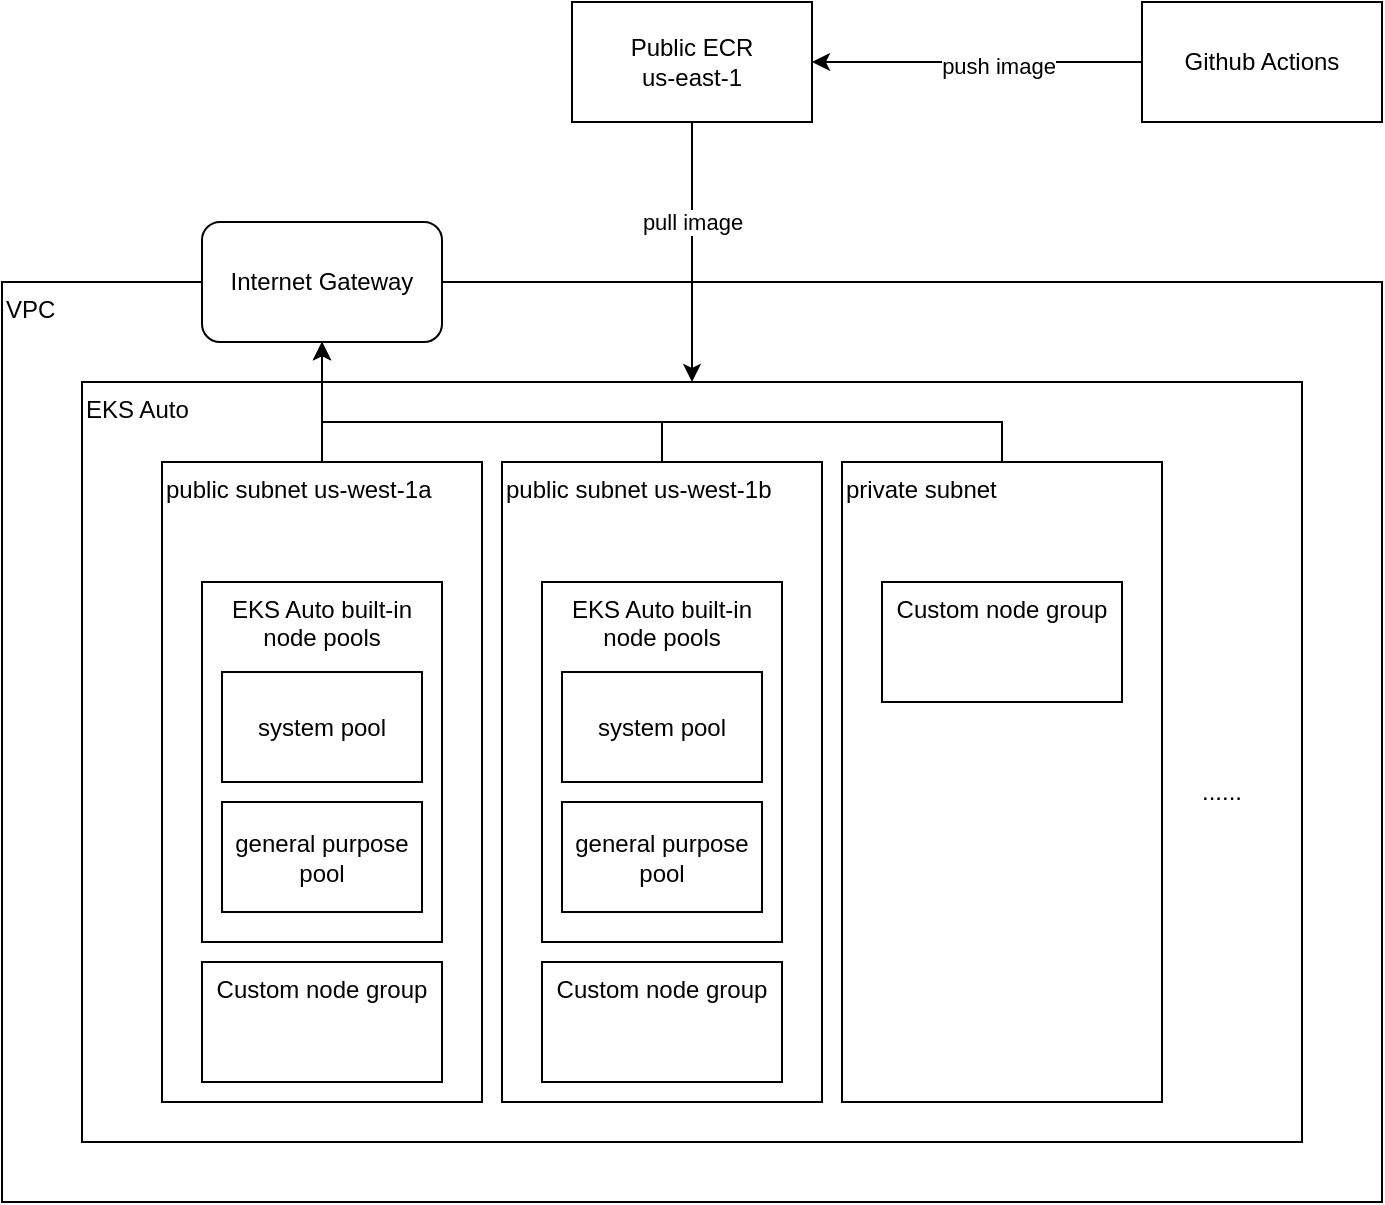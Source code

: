 <mxfile version="24.2.2" type="device">
  <diagram name="Page-1" id="sav9OWvjPNM8bZPecAnb">
    <mxGraphModel dx="1434" dy="785" grid="1" gridSize="10" guides="1" tooltips="1" connect="1" arrows="1" fold="1" page="1" pageScale="1" pageWidth="1100" pageHeight="850" math="0" shadow="0">
      <root>
        <mxCell id="0" />
        <mxCell id="1" parent="0" />
        <mxCell id="fUbf4jdWngs2MHz5qSle-2" value="VPC" style="rounded=0;whiteSpace=wrap;html=1;align=left;verticalAlign=top;" vertex="1" parent="1">
          <mxGeometry x="220" y="200" width="690" height="460" as="geometry" />
        </mxCell>
        <mxCell id="fUbf4jdWngs2MHz5qSle-23" style="edgeStyle=orthogonalEdgeStyle;rounded=0;orthogonalLoop=1;jettySize=auto;html=1;exitX=0.5;exitY=1;exitDx=0;exitDy=0;entryX=0.5;entryY=0;entryDx=0;entryDy=0;" edge="1" parent="1" source="fUbf4jdWngs2MHz5qSle-1" target="fUbf4jdWngs2MHz5qSle-6">
          <mxGeometry relative="1" as="geometry" />
        </mxCell>
        <mxCell id="fUbf4jdWngs2MHz5qSle-24" value="pull image" style="edgeLabel;html=1;align=center;verticalAlign=middle;resizable=0;points=[];" vertex="1" connectable="0" parent="fUbf4jdWngs2MHz5qSle-23">
          <mxGeometry x="-0.227" relative="1" as="geometry">
            <mxPoint as="offset" />
          </mxGeometry>
        </mxCell>
        <mxCell id="fUbf4jdWngs2MHz5qSle-1" value="Public ECR&lt;div&gt;us-east-1&lt;/div&gt;" style="rounded=0;whiteSpace=wrap;html=1;" vertex="1" parent="1">
          <mxGeometry x="505" y="60" width="120" height="60" as="geometry" />
        </mxCell>
        <mxCell id="fUbf4jdWngs2MHz5qSle-5" style="edgeStyle=orthogonalEdgeStyle;rounded=0;orthogonalLoop=1;jettySize=auto;html=1;exitX=0;exitY=0.5;exitDx=0;exitDy=0;" edge="1" parent="1" source="fUbf4jdWngs2MHz5qSle-3" target="fUbf4jdWngs2MHz5qSle-1">
          <mxGeometry relative="1" as="geometry" />
        </mxCell>
        <mxCell id="fUbf4jdWngs2MHz5qSle-7" value="push image" style="edgeLabel;html=1;align=center;verticalAlign=middle;resizable=0;points=[];" vertex="1" connectable="0" parent="fUbf4jdWngs2MHz5qSle-5">
          <mxGeometry x="-0.129" y="2" relative="1" as="geometry">
            <mxPoint as="offset" />
          </mxGeometry>
        </mxCell>
        <mxCell id="fUbf4jdWngs2MHz5qSle-3" value="Github Actions" style="rounded=0;whiteSpace=wrap;html=1;" vertex="1" parent="1">
          <mxGeometry x="790" y="60" width="120" height="60" as="geometry" />
        </mxCell>
        <mxCell id="fUbf4jdWngs2MHz5qSle-6" value="EKS Auto" style="rounded=0;whiteSpace=wrap;html=1;align=left;verticalAlign=top;" vertex="1" parent="1">
          <mxGeometry x="260" y="250" width="610" height="380" as="geometry" />
        </mxCell>
        <mxCell id="fUbf4jdWngs2MHz5qSle-25" style="edgeStyle=orthogonalEdgeStyle;rounded=0;orthogonalLoop=1;jettySize=auto;html=1;exitX=0.5;exitY=0;exitDx=0;exitDy=0;entryX=0.5;entryY=1;entryDx=0;entryDy=0;" edge="1" parent="1" source="fUbf4jdWngs2MHz5qSle-8" target="fUbf4jdWngs2MHz5qSle-18">
          <mxGeometry relative="1" as="geometry">
            <Array as="points">
              <mxPoint x="380" y="230" />
              <mxPoint x="380" y="230" />
            </Array>
          </mxGeometry>
        </mxCell>
        <mxCell id="fUbf4jdWngs2MHz5qSle-8" value="public subnet us-west-1a" style="rounded=0;whiteSpace=wrap;html=1;align=left;verticalAlign=top;" vertex="1" parent="1">
          <mxGeometry x="300" y="290" width="160" height="320" as="geometry" />
        </mxCell>
        <mxCell id="fUbf4jdWngs2MHz5qSle-26" style="edgeStyle=orthogonalEdgeStyle;rounded=0;orthogonalLoop=1;jettySize=auto;html=1;exitX=0.5;exitY=0;exitDx=0;exitDy=0;entryX=0.5;entryY=1;entryDx=0;entryDy=0;" edge="1" parent="1" source="fUbf4jdWngs2MHz5qSle-10" target="fUbf4jdWngs2MHz5qSle-18">
          <mxGeometry relative="1" as="geometry">
            <Array as="points">
              <mxPoint x="550" y="270" />
              <mxPoint x="380" y="270" />
            </Array>
          </mxGeometry>
        </mxCell>
        <mxCell id="fUbf4jdWngs2MHz5qSle-10" value="public subnet us-west-1b" style="rounded=0;whiteSpace=wrap;html=1;align=left;verticalAlign=top;" vertex="1" parent="1">
          <mxGeometry x="470" y="290" width="160" height="320" as="geometry" />
        </mxCell>
        <mxCell id="fUbf4jdWngs2MHz5qSle-27" style="edgeStyle=orthogonalEdgeStyle;rounded=0;orthogonalLoop=1;jettySize=auto;html=1;exitX=0.5;exitY=0;exitDx=0;exitDy=0;entryX=0.5;entryY=1;entryDx=0;entryDy=0;" edge="1" parent="1" source="fUbf4jdWngs2MHz5qSle-11" target="fUbf4jdWngs2MHz5qSle-18">
          <mxGeometry relative="1" as="geometry">
            <Array as="points">
              <mxPoint x="720" y="270" />
              <mxPoint x="380" y="270" />
            </Array>
          </mxGeometry>
        </mxCell>
        <mxCell id="fUbf4jdWngs2MHz5qSle-11" value="private subnet" style="rounded=0;whiteSpace=wrap;html=1;align=left;verticalAlign=top;" vertex="1" parent="1">
          <mxGeometry x="640" y="290" width="160" height="320" as="geometry" />
        </mxCell>
        <mxCell id="fUbf4jdWngs2MHz5qSle-12" value="......" style="text;html=1;align=center;verticalAlign=middle;whiteSpace=wrap;rounded=0;" vertex="1" parent="1">
          <mxGeometry x="800" y="440" width="60" height="30" as="geometry" />
        </mxCell>
        <mxCell id="fUbf4jdWngs2MHz5qSle-13" value="EKS Auto built-in node pools" style="rounded=0;whiteSpace=wrap;html=1;verticalAlign=top;" vertex="1" parent="1">
          <mxGeometry x="320" y="350" width="120" height="180" as="geometry" />
        </mxCell>
        <mxCell id="fUbf4jdWngs2MHz5qSle-14" value="EKS Auto built-in node pools" style="rounded=0;whiteSpace=wrap;html=1;verticalAlign=top;" vertex="1" parent="1">
          <mxGeometry x="490" y="350" width="120" height="180" as="geometry" />
        </mxCell>
        <mxCell id="fUbf4jdWngs2MHz5qSle-15" value="Custom node group" style="rounded=0;whiteSpace=wrap;html=1;verticalAlign=top;" vertex="1" parent="1">
          <mxGeometry x="320" y="540" width="120" height="60" as="geometry" />
        </mxCell>
        <mxCell id="fUbf4jdWngs2MHz5qSle-16" value="Custom node group" style="rounded=0;whiteSpace=wrap;html=1;verticalAlign=top;" vertex="1" parent="1">
          <mxGeometry x="490" y="540" width="120" height="60" as="geometry" />
        </mxCell>
        <mxCell id="fUbf4jdWngs2MHz5qSle-17" value="Custom node group" style="rounded=0;whiteSpace=wrap;html=1;verticalAlign=top;" vertex="1" parent="1">
          <mxGeometry x="660" y="350" width="120" height="60" as="geometry" />
        </mxCell>
        <mxCell id="fUbf4jdWngs2MHz5qSle-18" value="Internet Gateway" style="rounded=1;whiteSpace=wrap;html=1;" vertex="1" parent="1">
          <mxGeometry x="320" y="170" width="120" height="60" as="geometry" />
        </mxCell>
        <mxCell id="fUbf4jdWngs2MHz5qSle-19" value="system pool" style="rounded=0;whiteSpace=wrap;html=1;" vertex="1" parent="1">
          <mxGeometry x="330" y="395" width="100" height="55" as="geometry" />
        </mxCell>
        <mxCell id="fUbf4jdWngs2MHz5qSle-20" value="general purpose pool" style="rounded=0;whiteSpace=wrap;html=1;" vertex="1" parent="1">
          <mxGeometry x="330" y="460" width="100" height="55" as="geometry" />
        </mxCell>
        <mxCell id="fUbf4jdWngs2MHz5qSle-21" value="system pool" style="rounded=0;whiteSpace=wrap;html=1;" vertex="1" parent="1">
          <mxGeometry x="500" y="395" width="100" height="55" as="geometry" />
        </mxCell>
        <mxCell id="fUbf4jdWngs2MHz5qSle-22" value="general purpose pool" style="rounded=0;whiteSpace=wrap;html=1;" vertex="1" parent="1">
          <mxGeometry x="500" y="460" width="100" height="55" as="geometry" />
        </mxCell>
      </root>
    </mxGraphModel>
  </diagram>
</mxfile>
